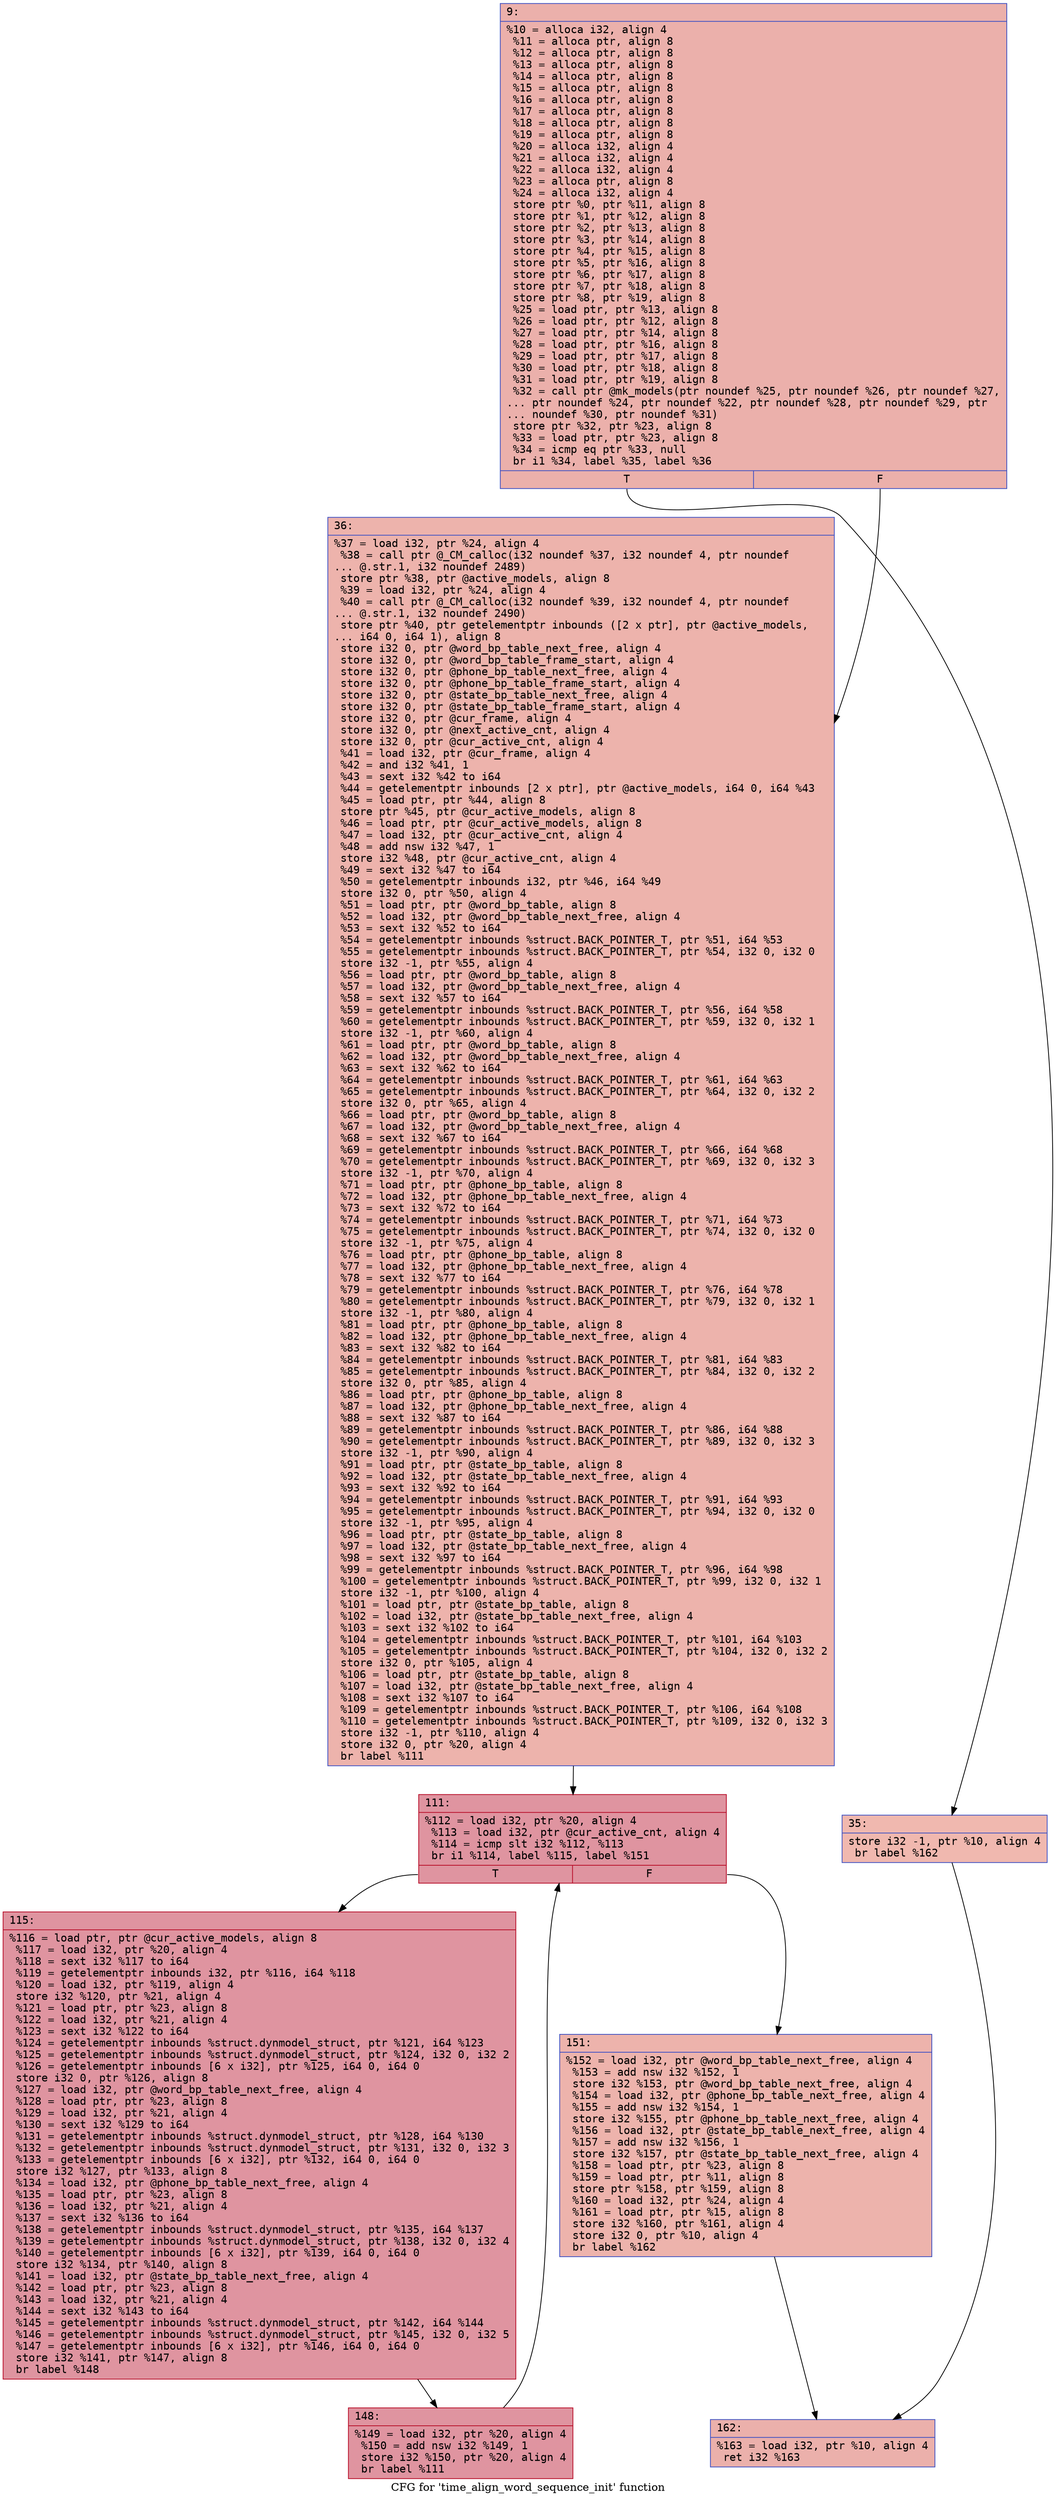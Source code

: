 digraph "CFG for 'time_align_word_sequence_init' function" {
	label="CFG for 'time_align_word_sequence_init' function";

	Node0x600000d3eb70 [shape=record,color="#3d50c3ff", style=filled, fillcolor="#d24b4070" fontname="Courier",label="{9:\l|  %10 = alloca i32, align 4\l  %11 = alloca ptr, align 8\l  %12 = alloca ptr, align 8\l  %13 = alloca ptr, align 8\l  %14 = alloca ptr, align 8\l  %15 = alloca ptr, align 8\l  %16 = alloca ptr, align 8\l  %17 = alloca ptr, align 8\l  %18 = alloca ptr, align 8\l  %19 = alloca ptr, align 8\l  %20 = alloca i32, align 4\l  %21 = alloca i32, align 4\l  %22 = alloca i32, align 4\l  %23 = alloca ptr, align 8\l  %24 = alloca i32, align 4\l  store ptr %0, ptr %11, align 8\l  store ptr %1, ptr %12, align 8\l  store ptr %2, ptr %13, align 8\l  store ptr %3, ptr %14, align 8\l  store ptr %4, ptr %15, align 8\l  store ptr %5, ptr %16, align 8\l  store ptr %6, ptr %17, align 8\l  store ptr %7, ptr %18, align 8\l  store ptr %8, ptr %19, align 8\l  %25 = load ptr, ptr %13, align 8\l  %26 = load ptr, ptr %12, align 8\l  %27 = load ptr, ptr %14, align 8\l  %28 = load ptr, ptr %16, align 8\l  %29 = load ptr, ptr %17, align 8\l  %30 = load ptr, ptr %18, align 8\l  %31 = load ptr, ptr %19, align 8\l  %32 = call ptr @mk_models(ptr noundef %25, ptr noundef %26, ptr noundef %27,\l... ptr noundef %24, ptr noundef %22, ptr noundef %28, ptr noundef %29, ptr\l... noundef %30, ptr noundef %31)\l  store ptr %32, ptr %23, align 8\l  %33 = load ptr, ptr %23, align 8\l  %34 = icmp eq ptr %33, null\l  br i1 %34, label %35, label %36\l|{<s0>T|<s1>F}}"];
	Node0x600000d3eb70:s0 -> Node0x600000d3ebc0[tooltip="9 -> 35\nProbability 37.50%" ];
	Node0x600000d3eb70:s1 -> Node0x600000d3ec10[tooltip="9 -> 36\nProbability 62.50%" ];
	Node0x600000d3ebc0 [shape=record,color="#3d50c3ff", style=filled, fillcolor="#dc5d4a70" fontname="Courier",label="{35:\l|  store i32 -1, ptr %10, align 4\l  br label %162\l}"];
	Node0x600000d3ebc0 -> Node0x600000d3eda0[tooltip="35 -> 162\nProbability 100.00%" ];
	Node0x600000d3ec10 [shape=record,color="#3d50c3ff", style=filled, fillcolor="#d6524470" fontname="Courier",label="{36:\l|  %37 = load i32, ptr %24, align 4\l  %38 = call ptr @_CM_calloc(i32 noundef %37, i32 noundef 4, ptr noundef\l... @.str.1, i32 noundef 2489)\l  store ptr %38, ptr @active_models, align 8\l  %39 = load i32, ptr %24, align 4\l  %40 = call ptr @_CM_calloc(i32 noundef %39, i32 noundef 4, ptr noundef\l... @.str.1, i32 noundef 2490)\l  store ptr %40, ptr getelementptr inbounds ([2 x ptr], ptr @active_models,\l... i64 0, i64 1), align 8\l  store i32 0, ptr @word_bp_table_next_free, align 4\l  store i32 0, ptr @word_bp_table_frame_start, align 4\l  store i32 0, ptr @phone_bp_table_next_free, align 4\l  store i32 0, ptr @phone_bp_table_frame_start, align 4\l  store i32 0, ptr @state_bp_table_next_free, align 4\l  store i32 0, ptr @state_bp_table_frame_start, align 4\l  store i32 0, ptr @cur_frame, align 4\l  store i32 0, ptr @next_active_cnt, align 4\l  store i32 0, ptr @cur_active_cnt, align 4\l  %41 = load i32, ptr @cur_frame, align 4\l  %42 = and i32 %41, 1\l  %43 = sext i32 %42 to i64\l  %44 = getelementptr inbounds [2 x ptr], ptr @active_models, i64 0, i64 %43\l  %45 = load ptr, ptr %44, align 8\l  store ptr %45, ptr @cur_active_models, align 8\l  %46 = load ptr, ptr @cur_active_models, align 8\l  %47 = load i32, ptr @cur_active_cnt, align 4\l  %48 = add nsw i32 %47, 1\l  store i32 %48, ptr @cur_active_cnt, align 4\l  %49 = sext i32 %47 to i64\l  %50 = getelementptr inbounds i32, ptr %46, i64 %49\l  store i32 0, ptr %50, align 4\l  %51 = load ptr, ptr @word_bp_table, align 8\l  %52 = load i32, ptr @word_bp_table_next_free, align 4\l  %53 = sext i32 %52 to i64\l  %54 = getelementptr inbounds %struct.BACK_POINTER_T, ptr %51, i64 %53\l  %55 = getelementptr inbounds %struct.BACK_POINTER_T, ptr %54, i32 0, i32 0\l  store i32 -1, ptr %55, align 4\l  %56 = load ptr, ptr @word_bp_table, align 8\l  %57 = load i32, ptr @word_bp_table_next_free, align 4\l  %58 = sext i32 %57 to i64\l  %59 = getelementptr inbounds %struct.BACK_POINTER_T, ptr %56, i64 %58\l  %60 = getelementptr inbounds %struct.BACK_POINTER_T, ptr %59, i32 0, i32 1\l  store i32 -1, ptr %60, align 4\l  %61 = load ptr, ptr @word_bp_table, align 8\l  %62 = load i32, ptr @word_bp_table_next_free, align 4\l  %63 = sext i32 %62 to i64\l  %64 = getelementptr inbounds %struct.BACK_POINTER_T, ptr %61, i64 %63\l  %65 = getelementptr inbounds %struct.BACK_POINTER_T, ptr %64, i32 0, i32 2\l  store i32 0, ptr %65, align 4\l  %66 = load ptr, ptr @word_bp_table, align 8\l  %67 = load i32, ptr @word_bp_table_next_free, align 4\l  %68 = sext i32 %67 to i64\l  %69 = getelementptr inbounds %struct.BACK_POINTER_T, ptr %66, i64 %68\l  %70 = getelementptr inbounds %struct.BACK_POINTER_T, ptr %69, i32 0, i32 3\l  store i32 -1, ptr %70, align 4\l  %71 = load ptr, ptr @phone_bp_table, align 8\l  %72 = load i32, ptr @phone_bp_table_next_free, align 4\l  %73 = sext i32 %72 to i64\l  %74 = getelementptr inbounds %struct.BACK_POINTER_T, ptr %71, i64 %73\l  %75 = getelementptr inbounds %struct.BACK_POINTER_T, ptr %74, i32 0, i32 0\l  store i32 -1, ptr %75, align 4\l  %76 = load ptr, ptr @phone_bp_table, align 8\l  %77 = load i32, ptr @phone_bp_table_next_free, align 4\l  %78 = sext i32 %77 to i64\l  %79 = getelementptr inbounds %struct.BACK_POINTER_T, ptr %76, i64 %78\l  %80 = getelementptr inbounds %struct.BACK_POINTER_T, ptr %79, i32 0, i32 1\l  store i32 -1, ptr %80, align 4\l  %81 = load ptr, ptr @phone_bp_table, align 8\l  %82 = load i32, ptr @phone_bp_table_next_free, align 4\l  %83 = sext i32 %82 to i64\l  %84 = getelementptr inbounds %struct.BACK_POINTER_T, ptr %81, i64 %83\l  %85 = getelementptr inbounds %struct.BACK_POINTER_T, ptr %84, i32 0, i32 2\l  store i32 0, ptr %85, align 4\l  %86 = load ptr, ptr @phone_bp_table, align 8\l  %87 = load i32, ptr @phone_bp_table_next_free, align 4\l  %88 = sext i32 %87 to i64\l  %89 = getelementptr inbounds %struct.BACK_POINTER_T, ptr %86, i64 %88\l  %90 = getelementptr inbounds %struct.BACK_POINTER_T, ptr %89, i32 0, i32 3\l  store i32 -1, ptr %90, align 4\l  %91 = load ptr, ptr @state_bp_table, align 8\l  %92 = load i32, ptr @state_bp_table_next_free, align 4\l  %93 = sext i32 %92 to i64\l  %94 = getelementptr inbounds %struct.BACK_POINTER_T, ptr %91, i64 %93\l  %95 = getelementptr inbounds %struct.BACK_POINTER_T, ptr %94, i32 0, i32 0\l  store i32 -1, ptr %95, align 4\l  %96 = load ptr, ptr @state_bp_table, align 8\l  %97 = load i32, ptr @state_bp_table_next_free, align 4\l  %98 = sext i32 %97 to i64\l  %99 = getelementptr inbounds %struct.BACK_POINTER_T, ptr %96, i64 %98\l  %100 = getelementptr inbounds %struct.BACK_POINTER_T, ptr %99, i32 0, i32 1\l  store i32 -1, ptr %100, align 4\l  %101 = load ptr, ptr @state_bp_table, align 8\l  %102 = load i32, ptr @state_bp_table_next_free, align 4\l  %103 = sext i32 %102 to i64\l  %104 = getelementptr inbounds %struct.BACK_POINTER_T, ptr %101, i64 %103\l  %105 = getelementptr inbounds %struct.BACK_POINTER_T, ptr %104, i32 0, i32 2\l  store i32 0, ptr %105, align 4\l  %106 = load ptr, ptr @state_bp_table, align 8\l  %107 = load i32, ptr @state_bp_table_next_free, align 4\l  %108 = sext i32 %107 to i64\l  %109 = getelementptr inbounds %struct.BACK_POINTER_T, ptr %106, i64 %108\l  %110 = getelementptr inbounds %struct.BACK_POINTER_T, ptr %109, i32 0, i32 3\l  store i32 -1, ptr %110, align 4\l  store i32 0, ptr %20, align 4\l  br label %111\l}"];
	Node0x600000d3ec10 -> Node0x600000d3ec60[tooltip="36 -> 111\nProbability 100.00%" ];
	Node0x600000d3ec60 [shape=record,color="#b70d28ff", style=filled, fillcolor="#b70d2870" fontname="Courier",label="{111:\l|  %112 = load i32, ptr %20, align 4\l  %113 = load i32, ptr @cur_active_cnt, align 4\l  %114 = icmp slt i32 %112, %113\l  br i1 %114, label %115, label %151\l|{<s0>T|<s1>F}}"];
	Node0x600000d3ec60:s0 -> Node0x600000d3ecb0[tooltip="111 -> 115\nProbability 96.88%" ];
	Node0x600000d3ec60:s1 -> Node0x600000d3ed50[tooltip="111 -> 151\nProbability 3.12%" ];
	Node0x600000d3ecb0 [shape=record,color="#b70d28ff", style=filled, fillcolor="#b70d2870" fontname="Courier",label="{115:\l|  %116 = load ptr, ptr @cur_active_models, align 8\l  %117 = load i32, ptr %20, align 4\l  %118 = sext i32 %117 to i64\l  %119 = getelementptr inbounds i32, ptr %116, i64 %118\l  %120 = load i32, ptr %119, align 4\l  store i32 %120, ptr %21, align 4\l  %121 = load ptr, ptr %23, align 8\l  %122 = load i32, ptr %21, align 4\l  %123 = sext i32 %122 to i64\l  %124 = getelementptr inbounds %struct.dynmodel_struct, ptr %121, i64 %123\l  %125 = getelementptr inbounds %struct.dynmodel_struct, ptr %124, i32 0, i32 2\l  %126 = getelementptr inbounds [6 x i32], ptr %125, i64 0, i64 0\l  store i32 0, ptr %126, align 8\l  %127 = load i32, ptr @word_bp_table_next_free, align 4\l  %128 = load ptr, ptr %23, align 8\l  %129 = load i32, ptr %21, align 4\l  %130 = sext i32 %129 to i64\l  %131 = getelementptr inbounds %struct.dynmodel_struct, ptr %128, i64 %130\l  %132 = getelementptr inbounds %struct.dynmodel_struct, ptr %131, i32 0, i32 3\l  %133 = getelementptr inbounds [6 x i32], ptr %132, i64 0, i64 0\l  store i32 %127, ptr %133, align 8\l  %134 = load i32, ptr @phone_bp_table_next_free, align 4\l  %135 = load ptr, ptr %23, align 8\l  %136 = load i32, ptr %21, align 4\l  %137 = sext i32 %136 to i64\l  %138 = getelementptr inbounds %struct.dynmodel_struct, ptr %135, i64 %137\l  %139 = getelementptr inbounds %struct.dynmodel_struct, ptr %138, i32 0, i32 4\l  %140 = getelementptr inbounds [6 x i32], ptr %139, i64 0, i64 0\l  store i32 %134, ptr %140, align 8\l  %141 = load i32, ptr @state_bp_table_next_free, align 4\l  %142 = load ptr, ptr %23, align 8\l  %143 = load i32, ptr %21, align 4\l  %144 = sext i32 %143 to i64\l  %145 = getelementptr inbounds %struct.dynmodel_struct, ptr %142, i64 %144\l  %146 = getelementptr inbounds %struct.dynmodel_struct, ptr %145, i32 0, i32 5\l  %147 = getelementptr inbounds [6 x i32], ptr %146, i64 0, i64 0\l  store i32 %141, ptr %147, align 8\l  br label %148\l}"];
	Node0x600000d3ecb0 -> Node0x600000d3ed00[tooltip="115 -> 148\nProbability 100.00%" ];
	Node0x600000d3ed00 [shape=record,color="#b70d28ff", style=filled, fillcolor="#b70d2870" fontname="Courier",label="{148:\l|  %149 = load i32, ptr %20, align 4\l  %150 = add nsw i32 %149, 1\l  store i32 %150, ptr %20, align 4\l  br label %111\l}"];
	Node0x600000d3ed00 -> Node0x600000d3ec60[tooltip="148 -> 111\nProbability 100.00%" ];
	Node0x600000d3ed50 [shape=record,color="#3d50c3ff", style=filled, fillcolor="#d6524470" fontname="Courier",label="{151:\l|  %152 = load i32, ptr @word_bp_table_next_free, align 4\l  %153 = add nsw i32 %152, 1\l  store i32 %153, ptr @word_bp_table_next_free, align 4\l  %154 = load i32, ptr @phone_bp_table_next_free, align 4\l  %155 = add nsw i32 %154, 1\l  store i32 %155, ptr @phone_bp_table_next_free, align 4\l  %156 = load i32, ptr @state_bp_table_next_free, align 4\l  %157 = add nsw i32 %156, 1\l  store i32 %157, ptr @state_bp_table_next_free, align 4\l  %158 = load ptr, ptr %23, align 8\l  %159 = load ptr, ptr %11, align 8\l  store ptr %158, ptr %159, align 8\l  %160 = load i32, ptr %24, align 4\l  %161 = load ptr, ptr %15, align 8\l  store i32 %160, ptr %161, align 4\l  store i32 0, ptr %10, align 4\l  br label %162\l}"];
	Node0x600000d3ed50 -> Node0x600000d3eda0[tooltip="151 -> 162\nProbability 100.00%" ];
	Node0x600000d3eda0 [shape=record,color="#3d50c3ff", style=filled, fillcolor="#d24b4070" fontname="Courier",label="{162:\l|  %163 = load i32, ptr %10, align 4\l  ret i32 %163\l}"];
}
